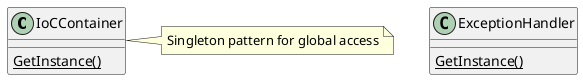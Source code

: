 @startuml
class IoCContainer {
  {static} GetInstance()
}
class ExceptionHandler {
  {static} GetInstance()
}

note right of IoCContainer
  Singleton pattern for global access
end note
@enduml